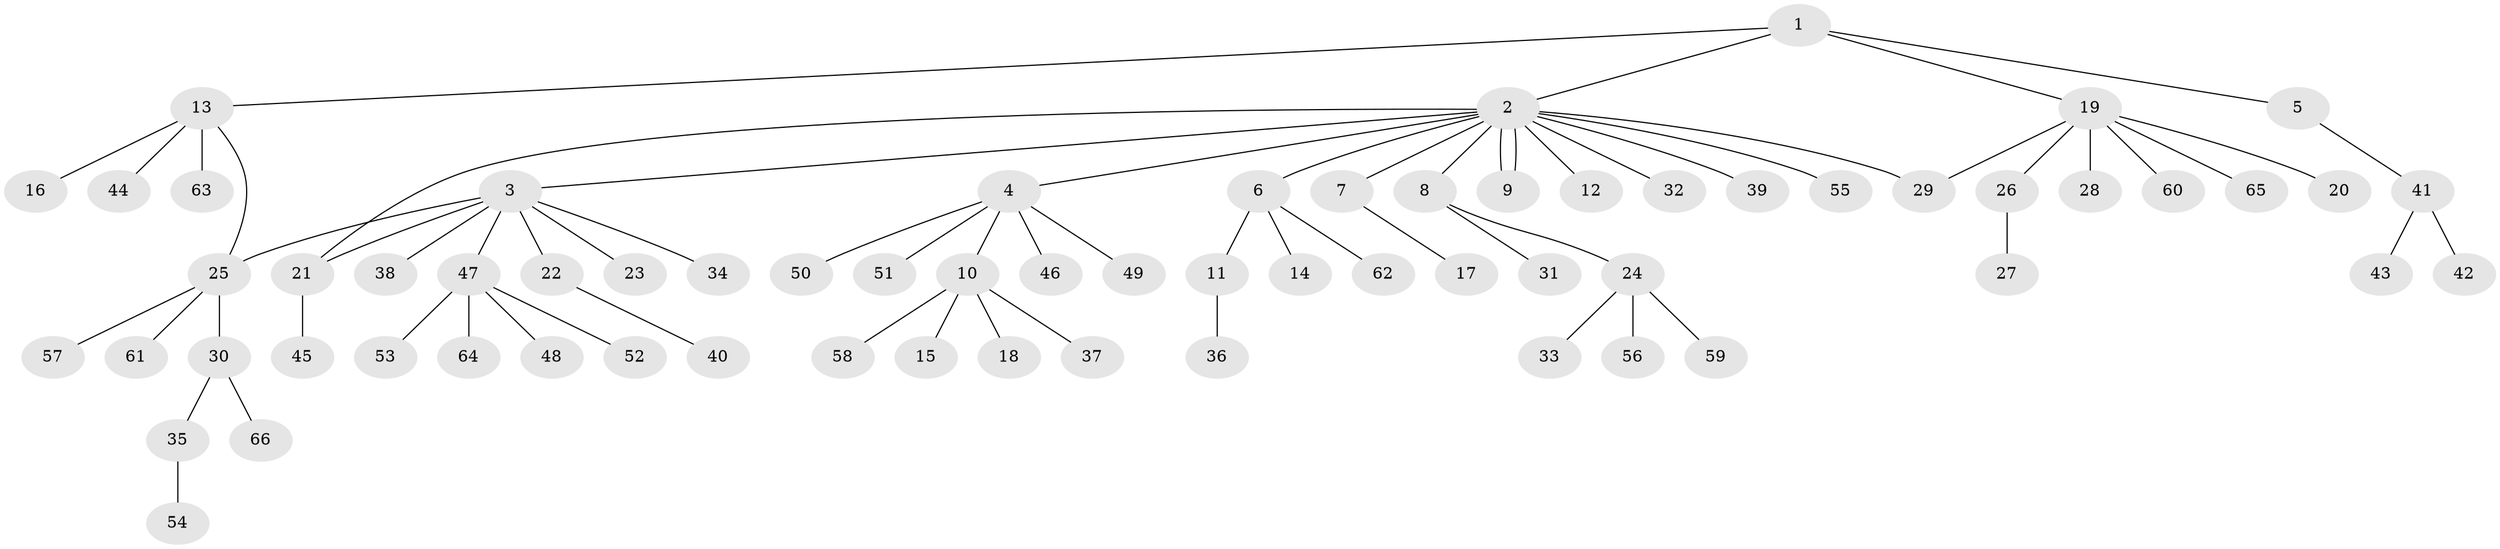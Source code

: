 // Generated by graph-tools (version 1.1) at 2025/01/03/09/25 03:01:38]
// undirected, 66 vertices, 69 edges
graph export_dot {
graph [start="1"]
  node [color=gray90,style=filled];
  1;
  2;
  3;
  4;
  5;
  6;
  7;
  8;
  9;
  10;
  11;
  12;
  13;
  14;
  15;
  16;
  17;
  18;
  19;
  20;
  21;
  22;
  23;
  24;
  25;
  26;
  27;
  28;
  29;
  30;
  31;
  32;
  33;
  34;
  35;
  36;
  37;
  38;
  39;
  40;
  41;
  42;
  43;
  44;
  45;
  46;
  47;
  48;
  49;
  50;
  51;
  52;
  53;
  54;
  55;
  56;
  57;
  58;
  59;
  60;
  61;
  62;
  63;
  64;
  65;
  66;
  1 -- 2;
  1 -- 5;
  1 -- 13;
  1 -- 19;
  2 -- 3;
  2 -- 4;
  2 -- 6;
  2 -- 7;
  2 -- 8;
  2 -- 9;
  2 -- 9;
  2 -- 12;
  2 -- 21;
  2 -- 29;
  2 -- 32;
  2 -- 39;
  2 -- 55;
  3 -- 21;
  3 -- 22;
  3 -- 23;
  3 -- 25;
  3 -- 34;
  3 -- 38;
  3 -- 47;
  4 -- 10;
  4 -- 46;
  4 -- 49;
  4 -- 50;
  4 -- 51;
  5 -- 41;
  6 -- 11;
  6 -- 14;
  6 -- 62;
  7 -- 17;
  8 -- 24;
  8 -- 31;
  10 -- 15;
  10 -- 18;
  10 -- 37;
  10 -- 58;
  11 -- 36;
  13 -- 16;
  13 -- 25;
  13 -- 44;
  13 -- 63;
  19 -- 20;
  19 -- 26;
  19 -- 28;
  19 -- 29;
  19 -- 60;
  19 -- 65;
  21 -- 45;
  22 -- 40;
  24 -- 33;
  24 -- 56;
  24 -- 59;
  25 -- 30;
  25 -- 57;
  25 -- 61;
  26 -- 27;
  30 -- 35;
  30 -- 66;
  35 -- 54;
  41 -- 42;
  41 -- 43;
  47 -- 48;
  47 -- 52;
  47 -- 53;
  47 -- 64;
}

